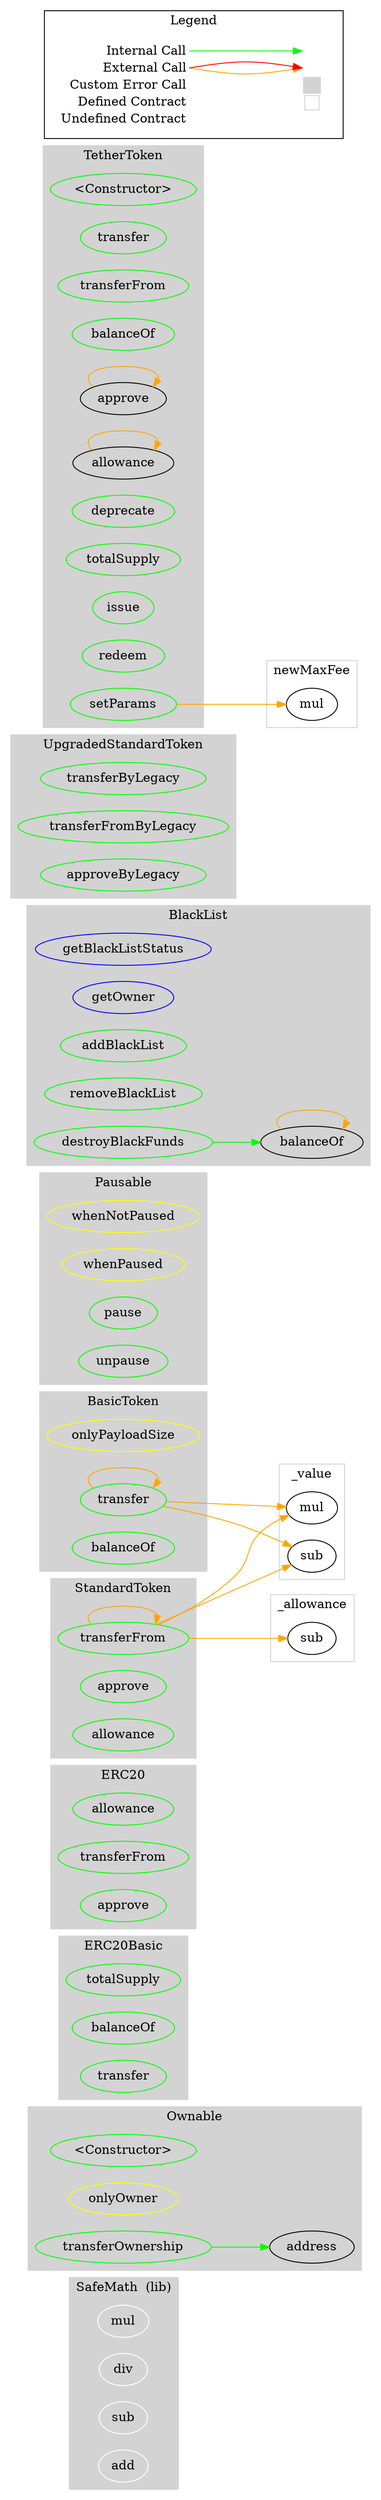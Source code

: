digraph G {
  graph [ ratio = "auto", page = "100", compound =true ];
subgraph "clusterSafeMath" {
  graph [ label = "SafeMath  (lib)", color = "lightgray", style = "filled", bgcolor = "lightgray" ];
  "SafeMath.mul" [ label = "mul", color = "white" ];
  "SafeMath.div" [ label = "div", color = "white" ];
  "SafeMath.sub" [ label = "sub", color = "white" ];
  "SafeMath.add" [ label = "add", color = "white" ];
}

subgraph "clusterOwnable" {
  graph [ label = "Ownable", color = "lightgray", style = "filled", bgcolor = "lightgray" ];
  "Ownable.<Constructor>" [ label = "<Constructor>", color = "green" ];
  "Ownable.onlyOwner" [ label = "onlyOwner", color = "yellow" ];
  "Ownable.transferOwnership" [ label = "transferOwnership", color = "green" ];
  "Ownable.address" [ label = "address" ];
}

subgraph "clusterERC20Basic" {
  graph [ label = "ERC20Basic", color = "lightgray", style = "filled", bgcolor = "lightgray" ];
  "ERC20Basic.totalSupply" [ label = "totalSupply", color = "green" ];
  "ERC20Basic.balanceOf" [ label = "balanceOf", color = "green" ];
  "ERC20Basic.transfer" [ label = "transfer", color = "green" ];
}

subgraph "clusterERC20" {
  graph [ label = "ERC20", color = "lightgray", style = "filled", bgcolor = "lightgray" ];
  "ERC20.allowance" [ label = "allowance", color = "green" ];
  "ERC20.transferFrom" [ label = "transferFrom", color = "green" ];
  "ERC20.approve" [ label = "approve", color = "green" ];
}

subgraph "clusterBasicToken" {
  graph [ label = "BasicToken", color = "lightgray", style = "filled", bgcolor = "lightgray" ];
  "BasicToken.onlyPayloadSize" [ label = "onlyPayloadSize", color = "yellow" ];
  "BasicToken.transfer" [ label = "transfer", color = "green" ];
  "BasicToken.balanceOf" [ label = "balanceOf", color = "green" ];
}

subgraph "clusterStandardToken" {
  graph [ label = "StandardToken", color = "lightgray", style = "filled", bgcolor = "lightgray" ];
  "StandardToken.transferFrom" [ label = "transferFrom", color = "green" ];
  "StandardToken.approve" [ label = "approve", color = "green" ];
  "StandardToken.allowance" [ label = "allowance", color = "green" ];
}

subgraph "clusterPausable" {
  graph [ label = "Pausable", color = "lightgray", style = "filled", bgcolor = "lightgray" ];
  "Pausable.whenNotPaused" [ label = "whenNotPaused", color = "yellow" ];
  "Pausable.whenPaused" [ label = "whenPaused", color = "yellow" ];
  "Pausable.pause" [ label = "pause", color = "green" ];
  "Pausable.unpause" [ label = "unpause", color = "green" ];
}

subgraph "clusterBlackList" {
  graph [ label = "BlackList", color = "lightgray", style = "filled", bgcolor = "lightgray" ];
  "BlackList.getBlackListStatus" [ label = "getBlackListStatus", color = "blue" ];
  "BlackList.getOwner" [ label = "getOwner", color = "blue" ];
  "BlackList.addBlackList" [ label = "addBlackList", color = "green" ];
  "BlackList.removeBlackList" [ label = "removeBlackList", color = "green" ];
  "BlackList.destroyBlackFunds" [ label = "destroyBlackFunds", color = "green" ];
  "BlackList.balanceOf" [ label = "balanceOf" ];
}

subgraph "clusterUpgradedStandardToken" {
  graph [ label = "UpgradedStandardToken", color = "lightgray", style = "filled", bgcolor = "lightgray" ];
  "UpgradedStandardToken.transferByLegacy" [ label = "transferByLegacy", color = "green" ];
  "UpgradedStandardToken.transferFromByLegacy" [ label = "transferFromByLegacy", color = "green" ];
  "UpgradedStandardToken.approveByLegacy" [ label = "approveByLegacy", color = "green" ];
}

subgraph "clusterTetherToken" {
  graph [ label = "TetherToken", color = "lightgray", style = "filled", bgcolor = "lightgray" ];
  "TetherToken.<Constructor>" [ label = "<Constructor>", color = "green" ];
  "TetherToken.transfer" [ label = "transfer", color = "green" ];
  "TetherToken.transferFrom" [ label = "transferFrom", color = "green" ];
  "TetherToken.balanceOf" [ label = "balanceOf", color = "green" ];
  "TetherToken.approve" [ label = "approve" ];
  "TetherToken.allowance" [ label = "allowance" ];
  "TetherToken.deprecate" [ label = "deprecate", color = "green" ];
  "TetherToken.totalSupply" [ label = "totalSupply", color = "green" ];
  "TetherToken.issue" [ label = "issue", color = "green" ];
  "TetherToken.redeem" [ label = "redeem", color = "green" ];
  "TetherToken.setParams" [ label = "setParams", color = "green" ];
}

subgraph "cluster_value" {
  graph [ label = "_value", color = "lightgray" ];
  "_value.mul" [ label = "mul" ];
  "_value.sub" [ label = "sub" ];
}

subgraph "cluster_allowance" {
  graph [ label = "_allowance", color = "lightgray" ];
  "_allowance.sub" [ label = "sub" ];
}

subgraph "clusternewMaxFee" {
  graph [ label = "newMaxFee", color = "lightgray" ];
  "newMaxFee.mul" [ label = "mul" ];
}

  "Ownable.transferOwnership";
  "Ownable.address";
  "BasicToken.transfer";
  "_value.mul";
  "_value.sub";
  "StandardToken.transferFrom";
  "_allowance.sub";
  "BlackList.destroyBlackFunds";
  "BlackList.balanceOf";
  "TetherToken.approve";
  "TetherToken.allowance";
  "TetherToken.setParams";
  "newMaxFee.mul";
  "Ownable.transferOwnership" -> "Ownable.address" [ color = "green" ];
  "BasicToken.transfer" -> "_value.mul" [ color = "orange" ];
  "BasicToken.transfer" -> "_value.sub" [ color = "orange" ];
  "StandardToken.transferFrom" -> "_value.mul" [ color = "orange" ];
  "StandardToken.transferFrom" -> "_allowance.sub" [ color = "orange" ];
  "StandardToken.transferFrom" -> "_value.sub" [ color = "orange" ];
  "BlackList.destroyBlackFunds" -> "BlackList.balanceOf" [ color = "green" ];
  "BasicToken.transfer" -> "BasicToken.transfer" [ color = "orange" ];
  "StandardToken.transferFrom" -> "StandardToken.transferFrom" [ color = "orange" ];
  "BlackList.balanceOf" -> "BlackList.balanceOf" [ color = "orange" ];
  "TetherToken.approve" -> "TetherToken.approve" [ color = "orange" ];
  "TetherToken.allowance" -> "TetherToken.allowance" [ color = "orange" ];
  "TetherToken.setParams" -> "newMaxFee.mul" [ color = "orange" ];


rankdir=LR
node [shape=plaintext]
subgraph cluster_01 { 
label = "Legend";
key [label=<<table border="0" cellpadding="2" cellspacing="0" cellborder="0">
  <tr><td align="right" port="i1">Internal Call</td></tr>
  <tr><td align="right" port="i2">External Call</td></tr>
  <tr><td align="right" port="i2">Custom Error Call</td></tr>
  <tr><td align="right" port="i3">Defined Contract</td></tr>
  <tr><td align="right" port="i4">Undefined Contract</td></tr>
  </table>>]
key2 [label=<<table border="0" cellpadding="2" cellspacing="0" cellborder="0">
  <tr><td port="i1">&nbsp;&nbsp;&nbsp;</td></tr>
  <tr><td port="i2">&nbsp;&nbsp;&nbsp;</td></tr>
  <tr><td port="i3" bgcolor="lightgray">&nbsp;&nbsp;&nbsp;</td></tr>
  <tr><td port="i4">
    <table border="1" cellborder="0" cellspacing="0" cellpadding="7" color="lightgray">
      <tr>
       <td></td>
      </tr>
     </table>
  </td></tr>
  </table>>]
key:i1:e -> key2:i1:w [color="green"]
key:i2:e -> key2:i2:w [color="orange"]
key:i2:e -> key2:i2:w [color="red"]
}
}

